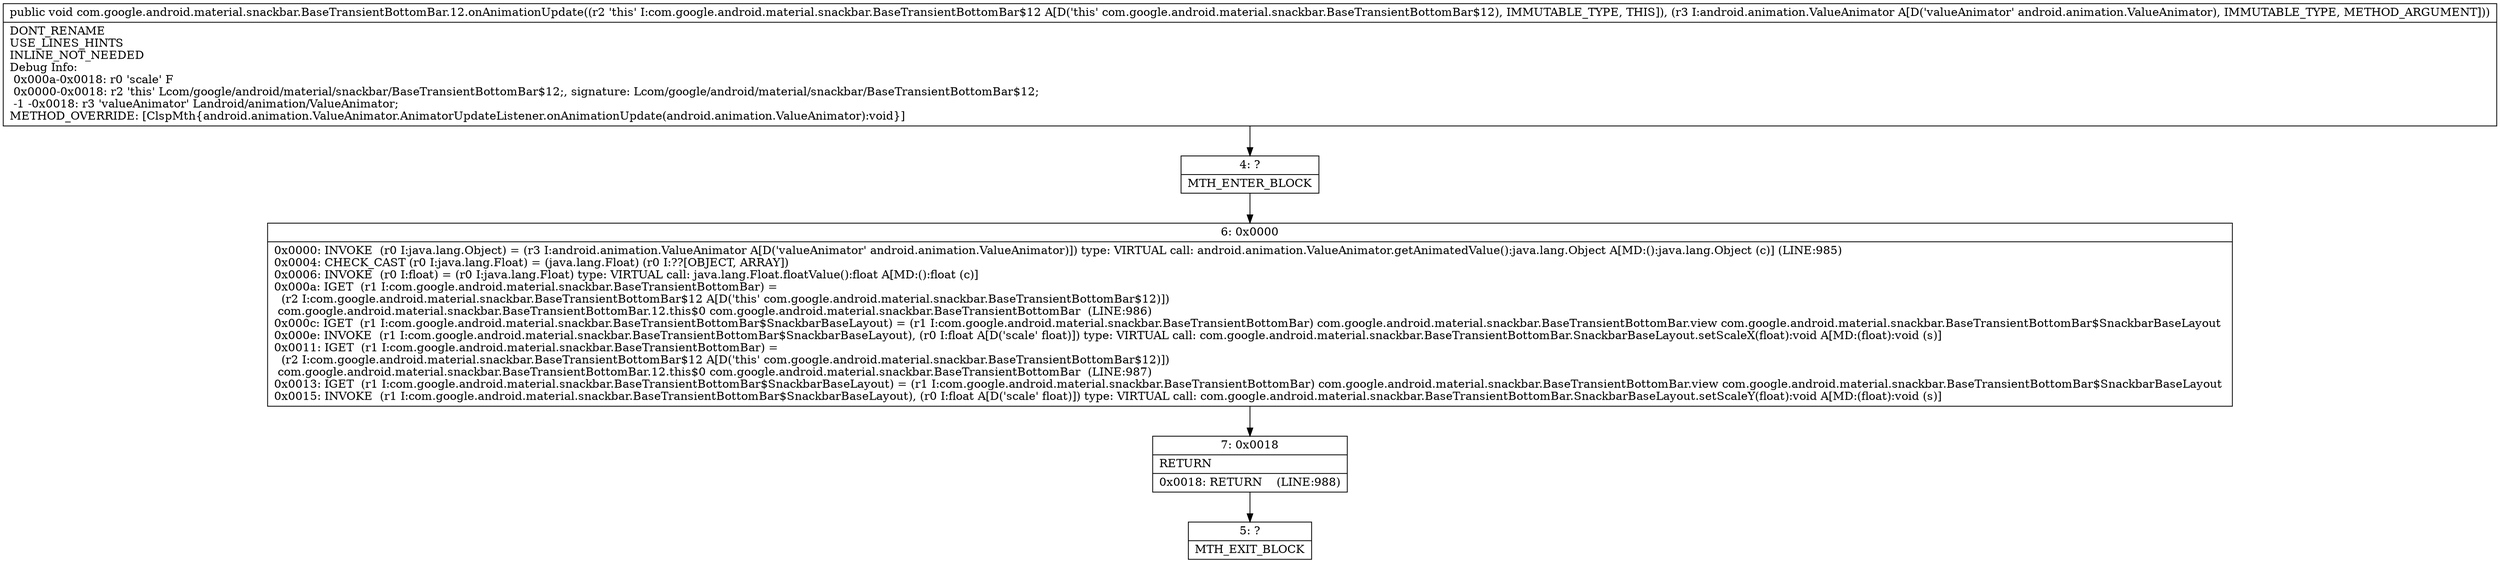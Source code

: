 digraph "CFG forcom.google.android.material.snackbar.BaseTransientBottomBar.12.onAnimationUpdate(Landroid\/animation\/ValueAnimator;)V" {
Node_4 [shape=record,label="{4\:\ ?|MTH_ENTER_BLOCK\l}"];
Node_6 [shape=record,label="{6\:\ 0x0000|0x0000: INVOKE  (r0 I:java.lang.Object) = (r3 I:android.animation.ValueAnimator A[D('valueAnimator' android.animation.ValueAnimator)]) type: VIRTUAL call: android.animation.ValueAnimator.getAnimatedValue():java.lang.Object A[MD:():java.lang.Object (c)] (LINE:985)\l0x0004: CHECK_CAST (r0 I:java.lang.Float) = (java.lang.Float) (r0 I:??[OBJECT, ARRAY]) \l0x0006: INVOKE  (r0 I:float) = (r0 I:java.lang.Float) type: VIRTUAL call: java.lang.Float.floatValue():float A[MD:():float (c)]\l0x000a: IGET  (r1 I:com.google.android.material.snackbar.BaseTransientBottomBar) = \l  (r2 I:com.google.android.material.snackbar.BaseTransientBottomBar$12 A[D('this' com.google.android.material.snackbar.BaseTransientBottomBar$12)])\l com.google.android.material.snackbar.BaseTransientBottomBar.12.this$0 com.google.android.material.snackbar.BaseTransientBottomBar  (LINE:986)\l0x000c: IGET  (r1 I:com.google.android.material.snackbar.BaseTransientBottomBar$SnackbarBaseLayout) = (r1 I:com.google.android.material.snackbar.BaseTransientBottomBar) com.google.android.material.snackbar.BaseTransientBottomBar.view com.google.android.material.snackbar.BaseTransientBottomBar$SnackbarBaseLayout \l0x000e: INVOKE  (r1 I:com.google.android.material.snackbar.BaseTransientBottomBar$SnackbarBaseLayout), (r0 I:float A[D('scale' float)]) type: VIRTUAL call: com.google.android.material.snackbar.BaseTransientBottomBar.SnackbarBaseLayout.setScaleX(float):void A[MD:(float):void (s)]\l0x0011: IGET  (r1 I:com.google.android.material.snackbar.BaseTransientBottomBar) = \l  (r2 I:com.google.android.material.snackbar.BaseTransientBottomBar$12 A[D('this' com.google.android.material.snackbar.BaseTransientBottomBar$12)])\l com.google.android.material.snackbar.BaseTransientBottomBar.12.this$0 com.google.android.material.snackbar.BaseTransientBottomBar  (LINE:987)\l0x0013: IGET  (r1 I:com.google.android.material.snackbar.BaseTransientBottomBar$SnackbarBaseLayout) = (r1 I:com.google.android.material.snackbar.BaseTransientBottomBar) com.google.android.material.snackbar.BaseTransientBottomBar.view com.google.android.material.snackbar.BaseTransientBottomBar$SnackbarBaseLayout \l0x0015: INVOKE  (r1 I:com.google.android.material.snackbar.BaseTransientBottomBar$SnackbarBaseLayout), (r0 I:float A[D('scale' float)]) type: VIRTUAL call: com.google.android.material.snackbar.BaseTransientBottomBar.SnackbarBaseLayout.setScaleY(float):void A[MD:(float):void (s)]\l}"];
Node_7 [shape=record,label="{7\:\ 0x0018|RETURN\l|0x0018: RETURN    (LINE:988)\l}"];
Node_5 [shape=record,label="{5\:\ ?|MTH_EXIT_BLOCK\l}"];
MethodNode[shape=record,label="{public void com.google.android.material.snackbar.BaseTransientBottomBar.12.onAnimationUpdate((r2 'this' I:com.google.android.material.snackbar.BaseTransientBottomBar$12 A[D('this' com.google.android.material.snackbar.BaseTransientBottomBar$12), IMMUTABLE_TYPE, THIS]), (r3 I:android.animation.ValueAnimator A[D('valueAnimator' android.animation.ValueAnimator), IMMUTABLE_TYPE, METHOD_ARGUMENT]))  | DONT_RENAME\lUSE_LINES_HINTS\lINLINE_NOT_NEEDED\lDebug Info:\l  0x000a\-0x0018: r0 'scale' F\l  0x0000\-0x0018: r2 'this' Lcom\/google\/android\/material\/snackbar\/BaseTransientBottomBar$12;, signature: Lcom\/google\/android\/material\/snackbar\/BaseTransientBottomBar$12;\l  \-1 \-0x0018: r3 'valueAnimator' Landroid\/animation\/ValueAnimator;\lMETHOD_OVERRIDE: [ClspMth\{android.animation.ValueAnimator.AnimatorUpdateListener.onAnimationUpdate(android.animation.ValueAnimator):void\}]\l}"];
MethodNode -> Node_4;Node_4 -> Node_6;
Node_6 -> Node_7;
Node_7 -> Node_5;
}

